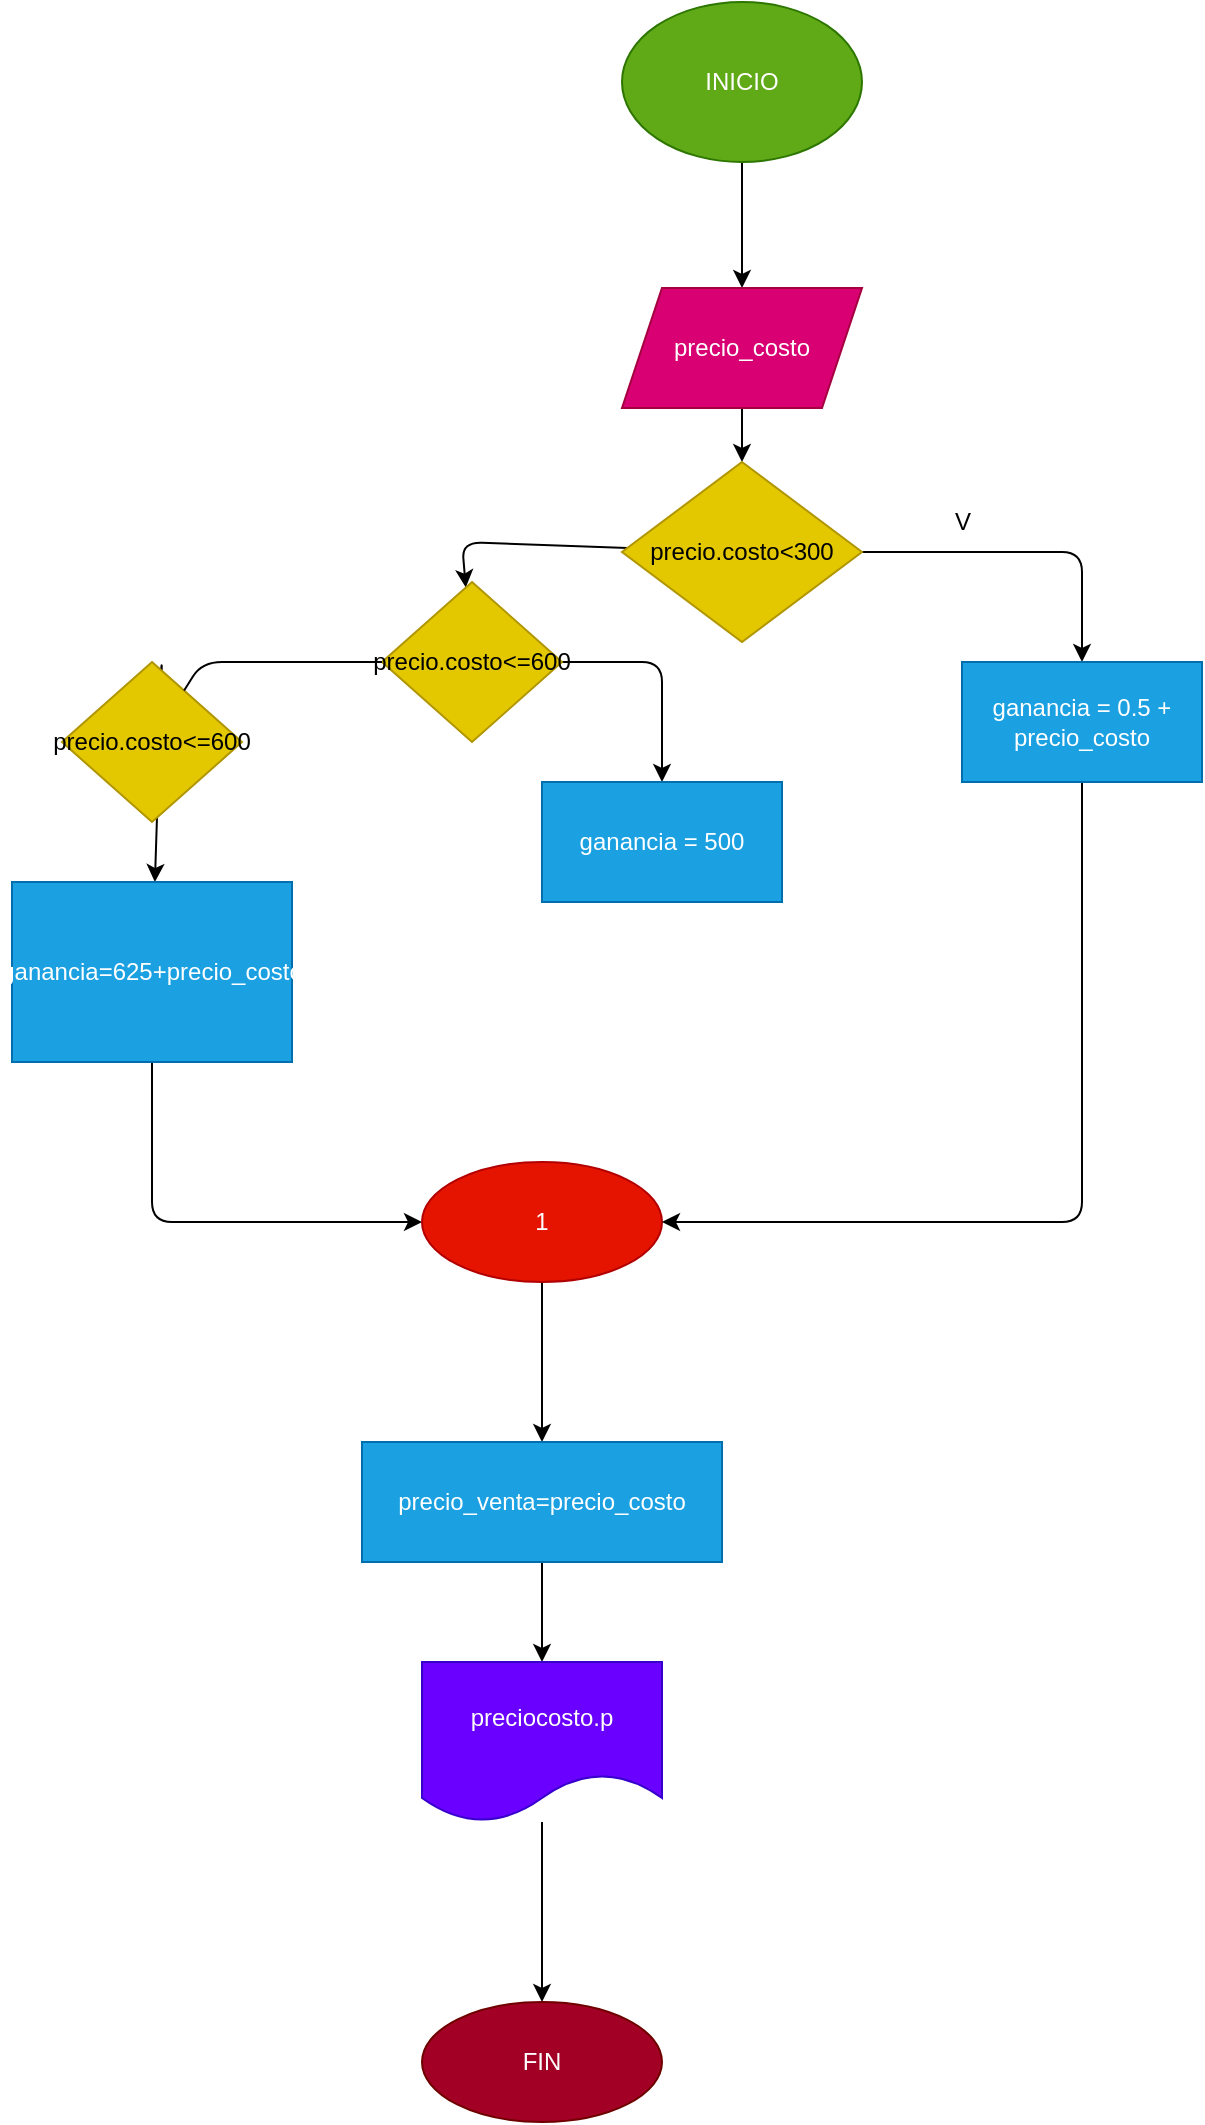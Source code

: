 <mxfile>
    <diagram id="24rcG1viFCwodC9dNpma" name="Página-1">
        <mxGraphModel dx="1477" dy="409" grid="1" gridSize="10" guides="1" tooltips="1" connect="1" arrows="1" fold="1" page="1" pageScale="1" pageWidth="827" pageHeight="1169" math="0" shadow="0">
            <root>
                <mxCell id="0"/>
                <mxCell id="1" parent="0"/>
                <mxCell id="4" value="" style="edgeStyle=none;html=1;" parent="1" source="3" target="5" edge="1">
                    <mxGeometry relative="1" as="geometry">
                        <mxPoint x="210" y="203" as="targetPoint"/>
                    </mxGeometry>
                </mxCell>
                <mxCell id="3" value="INICIO" style="ellipse;whiteSpace=wrap;html=1;fillColor=#60a917;fontColor=#ffffff;strokeColor=#2D7600;" parent="1" vertex="1">
                    <mxGeometry x="150" y="30" width="120" height="80" as="geometry"/>
                </mxCell>
                <mxCell id="7" value="" style="edgeStyle=none;html=1;" parent="1" source="5" target="6" edge="1">
                    <mxGeometry relative="1" as="geometry"/>
                </mxCell>
                <mxCell id="5" value="precio_costo" style="shape=parallelogram;perimeter=parallelogramPerimeter;whiteSpace=wrap;html=1;fixedSize=1;fillColor=#d80073;fontColor=#ffffff;strokeColor=#A50040;" parent="1" vertex="1">
                    <mxGeometry x="150" y="173" width="120" height="60" as="geometry"/>
                </mxCell>
                <mxCell id="8" style="edgeStyle=none;html=1;" parent="1" source="6" edge="1">
                    <mxGeometry relative="1" as="geometry">
                        <mxPoint x="380" y="360" as="targetPoint"/>
                        <Array as="points">
                            <mxPoint x="380" y="305"/>
                        </Array>
                    </mxGeometry>
                </mxCell>
                <mxCell id="10" value="" style="edgeStyle=none;html=1;" parent="1" source="6" target="9" edge="1">
                    <mxGeometry relative="1" as="geometry">
                        <Array as="points">
                            <mxPoint x="70" y="300"/>
                        </Array>
                    </mxGeometry>
                </mxCell>
                <mxCell id="6" value="precio.costo&amp;lt;300" style="rhombus;whiteSpace=wrap;html=1;fillColor=#e3c800;fontColor=#000000;strokeColor=#B09500;" parent="1" vertex="1">
                    <mxGeometry x="150" y="260" width="120" height="90" as="geometry"/>
                </mxCell>
                <mxCell id="12" value="" style="edgeStyle=none;html=1;startArrow=none;" parent="1" source="20" target="11" edge="1">
                    <mxGeometry relative="1" as="geometry">
                        <Array as="points">
                            <mxPoint x="-80" y="360"/>
                        </Array>
                    </mxGeometry>
                </mxCell>
                <mxCell id="17" value="" style="edgeStyle=none;html=1;fontColor=none;" parent="1" source="9" edge="1">
                    <mxGeometry relative="1" as="geometry">
                        <mxPoint x="170" y="420" as="targetPoint"/>
                        <Array as="points">
                            <mxPoint x="170" y="360"/>
                        </Array>
                    </mxGeometry>
                </mxCell>
                <mxCell id="9" value="precio.costo&amp;lt;=600" style="rhombus;whiteSpace=wrap;html=1;fillColor=#e3c800;fontColor=#000000;strokeColor=#B09500;" parent="1" vertex="1">
                    <mxGeometry x="30" y="320" width="90" height="80" as="geometry"/>
                </mxCell>
                <mxCell id="25" value="" style="edgeStyle=none;html=1;fontColor=none;" parent="1" source="11" target="24" edge="1">
                    <mxGeometry relative="1" as="geometry">
                        <Array as="points">
                            <mxPoint x="-85" y="640"/>
                            <mxPoint x="-20" y="640"/>
                        </Array>
                    </mxGeometry>
                </mxCell>
                <mxCell id="11" value="ganancia=625+precio_costo" style="whiteSpace=wrap;html=1;fillColor=#1ba1e2;fontColor=#ffffff;strokeColor=#006EAF;" parent="1" vertex="1">
                    <mxGeometry x="-155" y="470" width="140" height="90" as="geometry"/>
                </mxCell>
                <mxCell id="19" value="ganancia = 500" style="rounded=0;whiteSpace=wrap;html=1;fillColor=#1ba1e2;fontColor=#ffffff;strokeColor=#006EAF;" parent="1" vertex="1">
                    <mxGeometry x="110" y="420" width="120" height="60" as="geometry"/>
                </mxCell>
                <mxCell id="20" value="precio.costo&amp;lt;=600" style="rhombus;whiteSpace=wrap;html=1;fillColor=#e3c800;fontColor=#000000;strokeColor=#B09500;" parent="1" vertex="1">
                    <mxGeometry x="-130" y="360" width="90" height="80" as="geometry"/>
                </mxCell>
                <mxCell id="22" value="" style="edgeStyle=none;html=1;endArrow=none;" parent="1" source="9" target="20" edge="1">
                    <mxGeometry relative="1" as="geometry">
                        <mxPoint x="30" y="360" as="sourcePoint"/>
                        <mxPoint x="-80" y="400" as="targetPoint"/>
                        <Array as="points">
                            <mxPoint x="-60" y="360"/>
                        </Array>
                    </mxGeometry>
                </mxCell>
                <mxCell id="30" value="" style="edgeStyle=none;html=1;fontColor=#FFFFFF;" parent="1" source="24" target="29" edge="1">
                    <mxGeometry relative="1" as="geometry">
                        <Array as="points">
                            <mxPoint x="110" y="730"/>
                        </Array>
                    </mxGeometry>
                </mxCell>
                <mxCell id="24" value="1" style="ellipse;whiteSpace=wrap;html=1;fillColor=#e51400;fontColor=#ffffff;strokeColor=#B20000;" parent="1" vertex="1">
                    <mxGeometry x="50" y="610" width="120" height="60" as="geometry"/>
                </mxCell>
                <mxCell id="26" value="V" style="text;html=1;align=center;verticalAlign=middle;resizable=0;points=[];autosize=1;strokeColor=none;fillColor=none;fontColor=none;" parent="1" vertex="1">
                    <mxGeometry x="310" y="280" width="20" height="20" as="geometry"/>
                </mxCell>
                <mxCell id="28" style="edgeStyle=none;html=1;fontColor=#FFFFFF;" parent="1" source="27" edge="1">
                    <mxGeometry relative="1" as="geometry">
                        <mxPoint x="170" y="640" as="targetPoint"/>
                        <Array as="points">
                            <mxPoint x="380" y="640"/>
                        </Array>
                    </mxGeometry>
                </mxCell>
                <mxCell id="27" value="&lt;font color=&quot;#ffffff&quot;&gt;ganancia = 0.5 + precio_costo&lt;/font&gt;" style="rounded=0;whiteSpace=wrap;html=1;fontColor=#ffffff;fillColor=#1ba1e2;strokeColor=#006EAF;" parent="1" vertex="1">
                    <mxGeometry x="320" y="360" width="120" height="60" as="geometry"/>
                </mxCell>
                <mxCell id="32" value="" style="edgeStyle=none;html=1;" edge="1" parent="1" source="29" target="31">
                    <mxGeometry relative="1" as="geometry"/>
                </mxCell>
                <mxCell id="29" value="precio_venta=precio_costo" style="whiteSpace=wrap;html=1;fillColor=#1ba1e2;fontColor=#ffffff;strokeColor=#006EAF;" parent="1" vertex="1">
                    <mxGeometry x="20" y="750" width="180" height="60" as="geometry"/>
                </mxCell>
                <mxCell id="34" value="" style="edgeStyle=none;html=1;" edge="1" parent="1" source="31" target="33">
                    <mxGeometry relative="1" as="geometry"/>
                </mxCell>
                <mxCell id="31" value="preciocosto.p" style="shape=document;whiteSpace=wrap;html=1;boundedLbl=1;fillColor=#6a00ff;strokeColor=#3700CC;fontColor=#ffffff;" vertex="1" parent="1">
                    <mxGeometry x="50" y="860" width="120" height="80" as="geometry"/>
                </mxCell>
                <mxCell id="33" value="FIN" style="ellipse;whiteSpace=wrap;html=1;fillColor=#a20025;strokeColor=#6F0000;fontColor=#ffffff;" vertex="1" parent="1">
                    <mxGeometry x="50" y="1030" width="120" height="60" as="geometry"/>
                </mxCell>
            </root>
        </mxGraphModel>
    </diagram>
</mxfile>